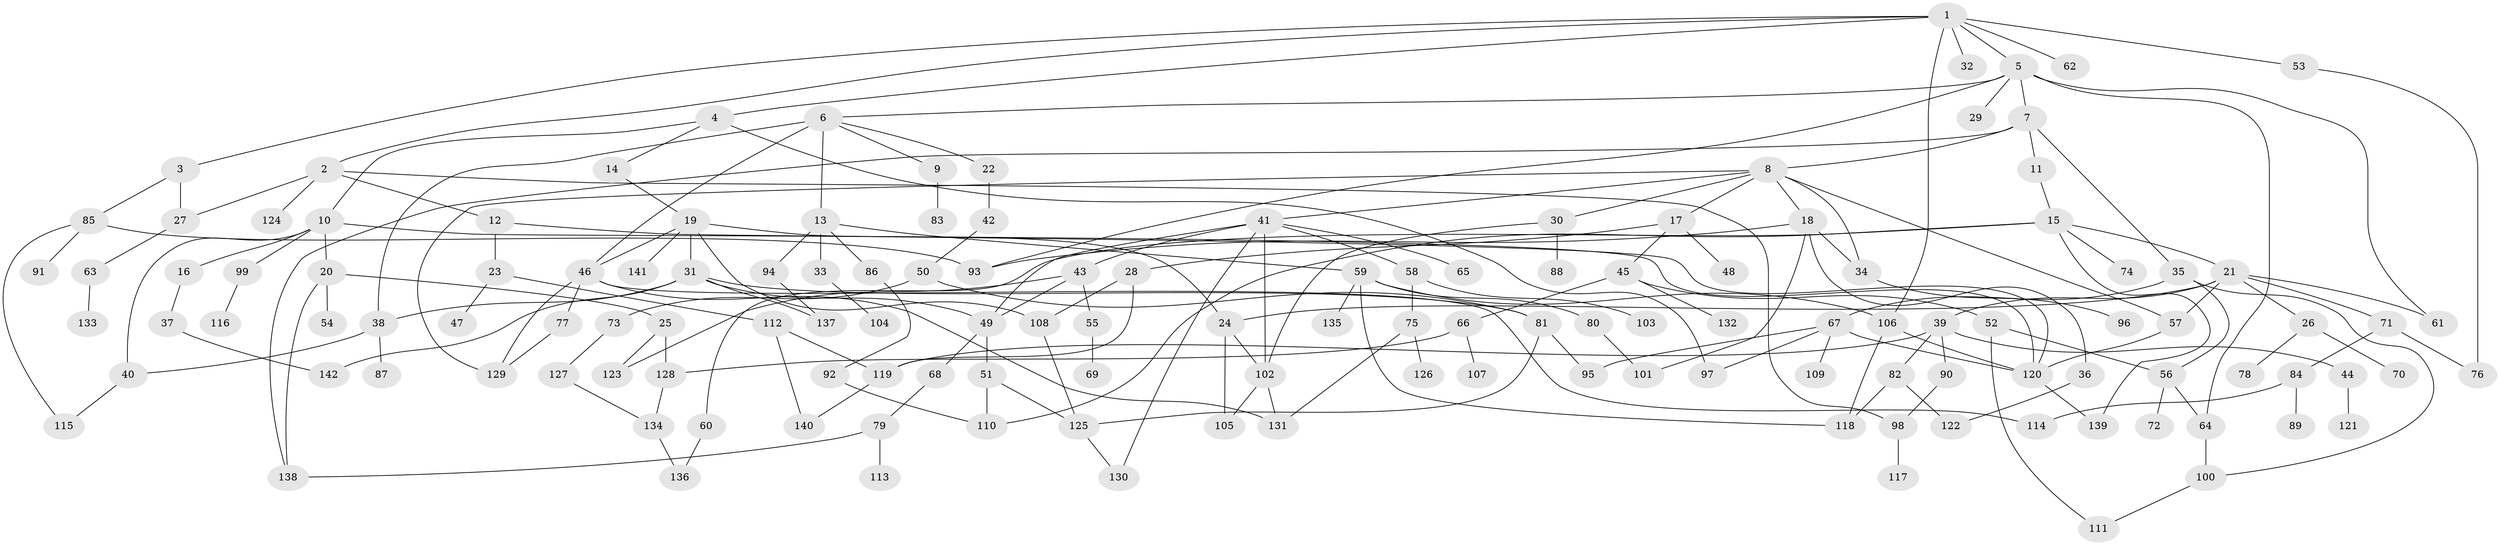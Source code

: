 // Generated by graph-tools (version 1.1) at 2025/34/03/09/25 02:34:02]
// undirected, 142 vertices, 198 edges
graph export_dot {
graph [start="1"]
  node [color=gray90,style=filled];
  1;
  2;
  3;
  4;
  5;
  6;
  7;
  8;
  9;
  10;
  11;
  12;
  13;
  14;
  15;
  16;
  17;
  18;
  19;
  20;
  21;
  22;
  23;
  24;
  25;
  26;
  27;
  28;
  29;
  30;
  31;
  32;
  33;
  34;
  35;
  36;
  37;
  38;
  39;
  40;
  41;
  42;
  43;
  44;
  45;
  46;
  47;
  48;
  49;
  50;
  51;
  52;
  53;
  54;
  55;
  56;
  57;
  58;
  59;
  60;
  61;
  62;
  63;
  64;
  65;
  66;
  67;
  68;
  69;
  70;
  71;
  72;
  73;
  74;
  75;
  76;
  77;
  78;
  79;
  80;
  81;
  82;
  83;
  84;
  85;
  86;
  87;
  88;
  89;
  90;
  91;
  92;
  93;
  94;
  95;
  96;
  97;
  98;
  99;
  100;
  101;
  102;
  103;
  104;
  105;
  106;
  107;
  108;
  109;
  110;
  111;
  112;
  113;
  114;
  115;
  116;
  117;
  118;
  119;
  120;
  121;
  122;
  123;
  124;
  125;
  126;
  127;
  128;
  129;
  130;
  131;
  132;
  133;
  134;
  135;
  136;
  137;
  138;
  139;
  140;
  141;
  142;
  1 -- 2;
  1 -- 3;
  1 -- 4;
  1 -- 5;
  1 -- 32;
  1 -- 53;
  1 -- 62;
  1 -- 106;
  2 -- 12;
  2 -- 124;
  2 -- 27;
  2 -- 98;
  3 -- 27;
  3 -- 85;
  4 -- 10;
  4 -- 14;
  4 -- 97;
  5 -- 6;
  5 -- 7;
  5 -- 29;
  5 -- 64;
  5 -- 61;
  5 -- 93;
  6 -- 9;
  6 -- 13;
  6 -- 22;
  6 -- 46;
  6 -- 38;
  7 -- 8;
  7 -- 11;
  7 -- 35;
  7 -- 138;
  8 -- 17;
  8 -- 18;
  8 -- 30;
  8 -- 34;
  8 -- 41;
  8 -- 129;
  8 -- 57;
  9 -- 83;
  10 -- 16;
  10 -- 20;
  10 -- 40;
  10 -- 99;
  10 -- 120;
  11 -- 15;
  12 -- 23;
  12 -- 120;
  13 -- 33;
  13 -- 59;
  13 -- 86;
  13 -- 94;
  14 -- 19;
  15 -- 21;
  15 -- 60;
  15 -- 74;
  15 -- 110;
  15 -- 139;
  16 -- 37;
  17 -- 28;
  17 -- 45;
  17 -- 48;
  18 -- 36;
  18 -- 93;
  18 -- 34;
  18 -- 101;
  19 -- 31;
  19 -- 108;
  19 -- 141;
  19 -- 24;
  19 -- 46;
  20 -- 25;
  20 -- 54;
  20 -- 138;
  21 -- 24;
  21 -- 26;
  21 -- 39;
  21 -- 57;
  21 -- 61;
  21 -- 71;
  22 -- 42;
  23 -- 47;
  23 -- 112;
  24 -- 102;
  24 -- 105;
  25 -- 123;
  25 -- 128;
  26 -- 70;
  26 -- 78;
  27 -- 63;
  28 -- 108;
  28 -- 119;
  30 -- 88;
  30 -- 102;
  31 -- 38;
  31 -- 81;
  31 -- 137;
  31 -- 142;
  31 -- 49;
  33 -- 104;
  34 -- 96;
  35 -- 56;
  35 -- 67;
  35 -- 100;
  36 -- 122;
  37 -- 142;
  38 -- 87;
  38 -- 40;
  39 -- 44;
  39 -- 82;
  39 -- 90;
  39 -- 119;
  40 -- 115;
  41 -- 43;
  41 -- 58;
  41 -- 65;
  41 -- 130;
  41 -- 102;
  41 -- 49;
  42 -- 50;
  43 -- 49;
  43 -- 55;
  43 -- 123;
  44 -- 121;
  45 -- 52;
  45 -- 66;
  45 -- 132;
  46 -- 77;
  46 -- 114;
  46 -- 131;
  46 -- 129;
  49 -- 51;
  49 -- 68;
  50 -- 73;
  50 -- 81;
  51 -- 125;
  51 -- 110;
  52 -- 111;
  52 -- 56;
  53 -- 76;
  55 -- 69;
  56 -- 64;
  56 -- 72;
  57 -- 120;
  58 -- 75;
  58 -- 103;
  59 -- 80;
  59 -- 135;
  59 -- 106;
  59 -- 118;
  60 -- 136;
  63 -- 133;
  64 -- 100;
  66 -- 107;
  66 -- 128;
  67 -- 109;
  67 -- 120;
  67 -- 97;
  67 -- 95;
  68 -- 79;
  71 -- 84;
  71 -- 76;
  73 -- 127;
  75 -- 126;
  75 -- 131;
  77 -- 129;
  79 -- 113;
  79 -- 138;
  80 -- 101;
  81 -- 95;
  81 -- 125;
  82 -- 118;
  82 -- 122;
  84 -- 89;
  84 -- 114;
  85 -- 91;
  85 -- 115;
  85 -- 93;
  86 -- 92;
  90 -- 98;
  92 -- 110;
  94 -- 137;
  98 -- 117;
  99 -- 116;
  100 -- 111;
  102 -- 105;
  102 -- 131;
  106 -- 118;
  106 -- 120;
  108 -- 125;
  112 -- 119;
  112 -- 140;
  119 -- 140;
  120 -- 139;
  125 -- 130;
  127 -- 134;
  128 -- 134;
  134 -- 136;
}
